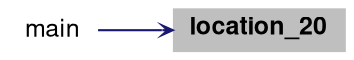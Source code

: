 digraph "location_20"
{
 // LATEX_PDF_SIZE
  bgcolor="transparent";
  edge [fontname="Helvetica,Arial,sans-serif",fontsize=15,labelfontsize=15 arrowhead=open arrowtail=open arrowsize=0.5];
  node [fontname="Helvetica,Arial,sans-serif",fontsize=15,fontsize=12 shape=plaintext];
  rankdir="RL";
  Node1 [label=<<b>location_20</b>>,height=0.2,width=0.4,color="black", fillcolor="grey75", style="filled", fontcolor="black",tooltip="source_location"];
  Node1 -> Node2 [dir="back",color="midnightblue",style="solid"];
  Node2 [label="main",height=0.2,width=0.4,color="black",URL="$20_8cpp.html#ae66f6b31b5ad750f1fe042a706a4e3d4",tooltip=" "];
}
